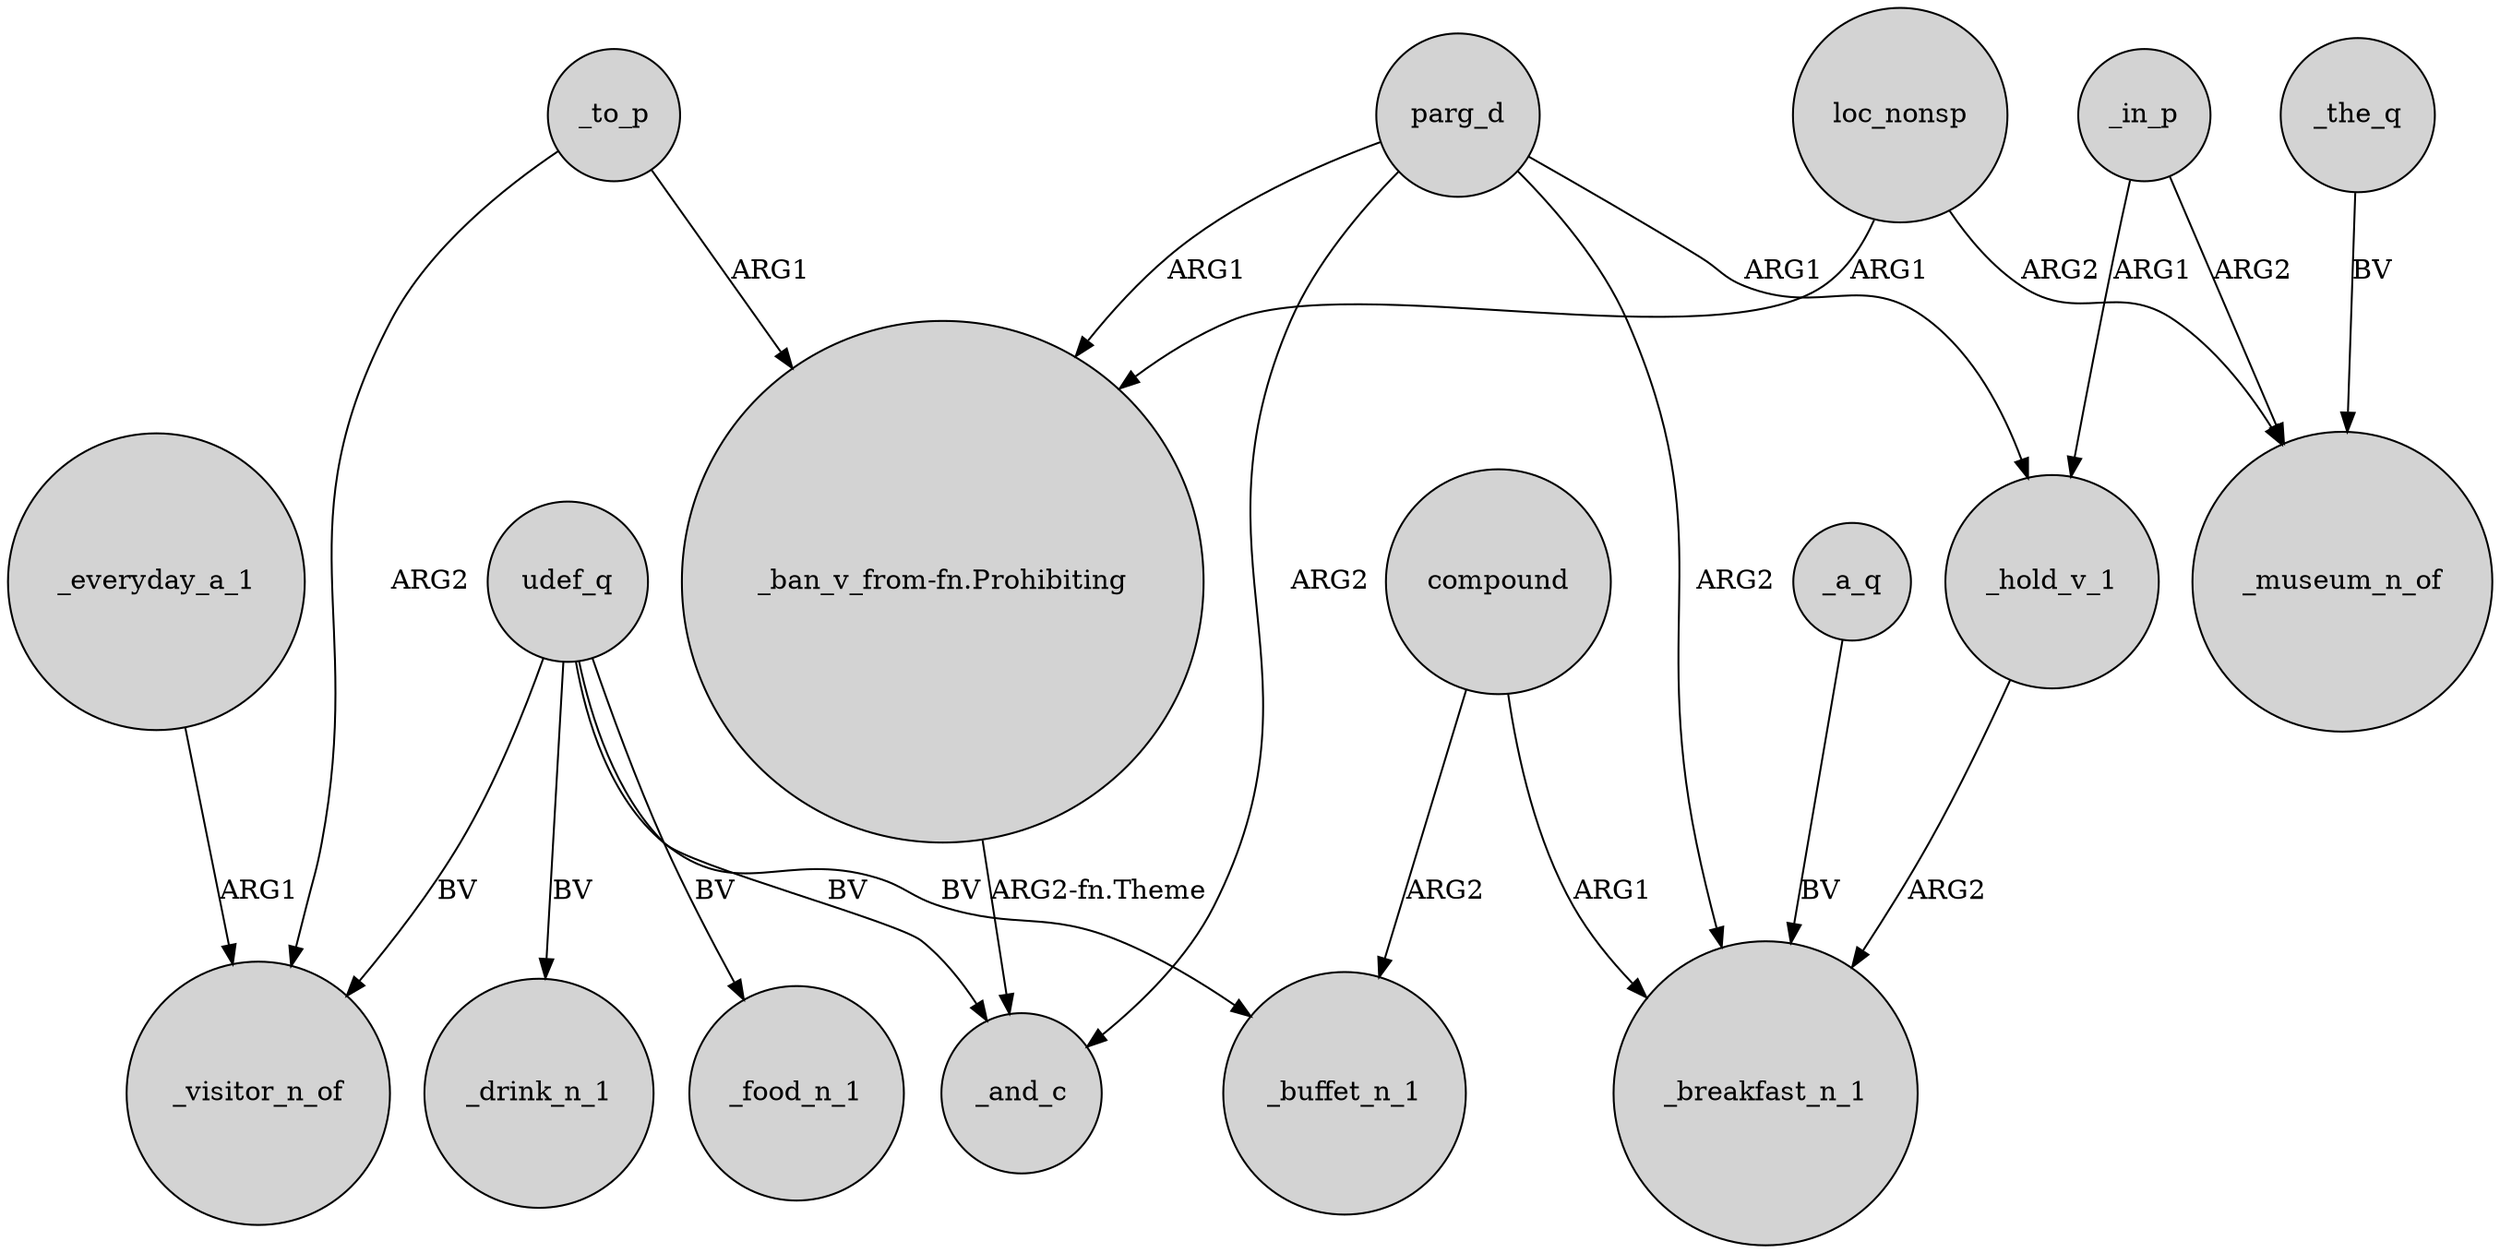 digraph {
	node [shape=circle style=filled]
	udef_q -> _drink_n_1 [label=BV]
	compound -> _breakfast_n_1 [label=ARG1]
	_everyday_a_1 -> _visitor_n_of [label=ARG1]
	_to_p -> _visitor_n_of [label=ARG2]
	parg_d -> "_ban_v_from-fn.Prohibiting" [label=ARG1]
	udef_q -> _visitor_n_of [label=BV]
	loc_nonsp -> _museum_n_of [label=ARG2]
	_a_q -> _breakfast_n_1 [label=BV]
	parg_d -> _hold_v_1 [label=ARG1]
	udef_q -> _food_n_1 [label=BV]
	parg_d -> _and_c [label=ARG2]
	udef_q -> _buffet_n_1 [label=BV]
	_to_p -> "_ban_v_from-fn.Prohibiting" [label=ARG1]
	_the_q -> _museum_n_of [label=BV]
	_in_p -> _hold_v_1 [label=ARG1]
	loc_nonsp -> "_ban_v_from-fn.Prohibiting" [label=ARG1]
	_in_p -> _museum_n_of [label=ARG2]
	compound -> _buffet_n_1 [label=ARG2]
	_hold_v_1 -> _breakfast_n_1 [label=ARG2]
	udef_q -> _and_c [label=BV]
	parg_d -> _breakfast_n_1 [label=ARG2]
	"_ban_v_from-fn.Prohibiting" -> _and_c [label="ARG2-fn.Theme"]
}
